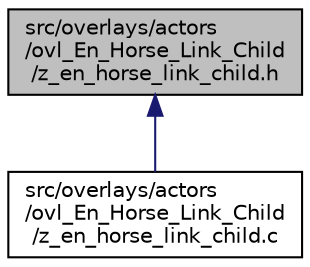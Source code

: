 digraph "src/overlays/actors/ovl_En_Horse_Link_Child/z_en_horse_link_child.h"
{
 // LATEX_PDF_SIZE
  edge [fontname="Helvetica",fontsize="10",labelfontname="Helvetica",labelfontsize="10"];
  node [fontname="Helvetica",fontsize="10",shape=record];
  Node1 [label="src/overlays/actors\l/ovl_En_Horse_Link_Child\l/z_en_horse_link_child.h",height=0.2,width=0.4,color="black", fillcolor="grey75", style="filled", fontcolor="black",tooltip=" "];
  Node1 -> Node2 [dir="back",color="midnightblue",fontsize="10",style="solid",fontname="Helvetica"];
  Node2 [label="src/overlays/actors\l/ovl_En_Horse_Link_Child\l/z_en_horse_link_child.c",height=0.2,width=0.4,color="black", fillcolor="white", style="filled",URL="$d8/de2/z__en__horse__link__child_8c.html",tooltip=" "];
}
